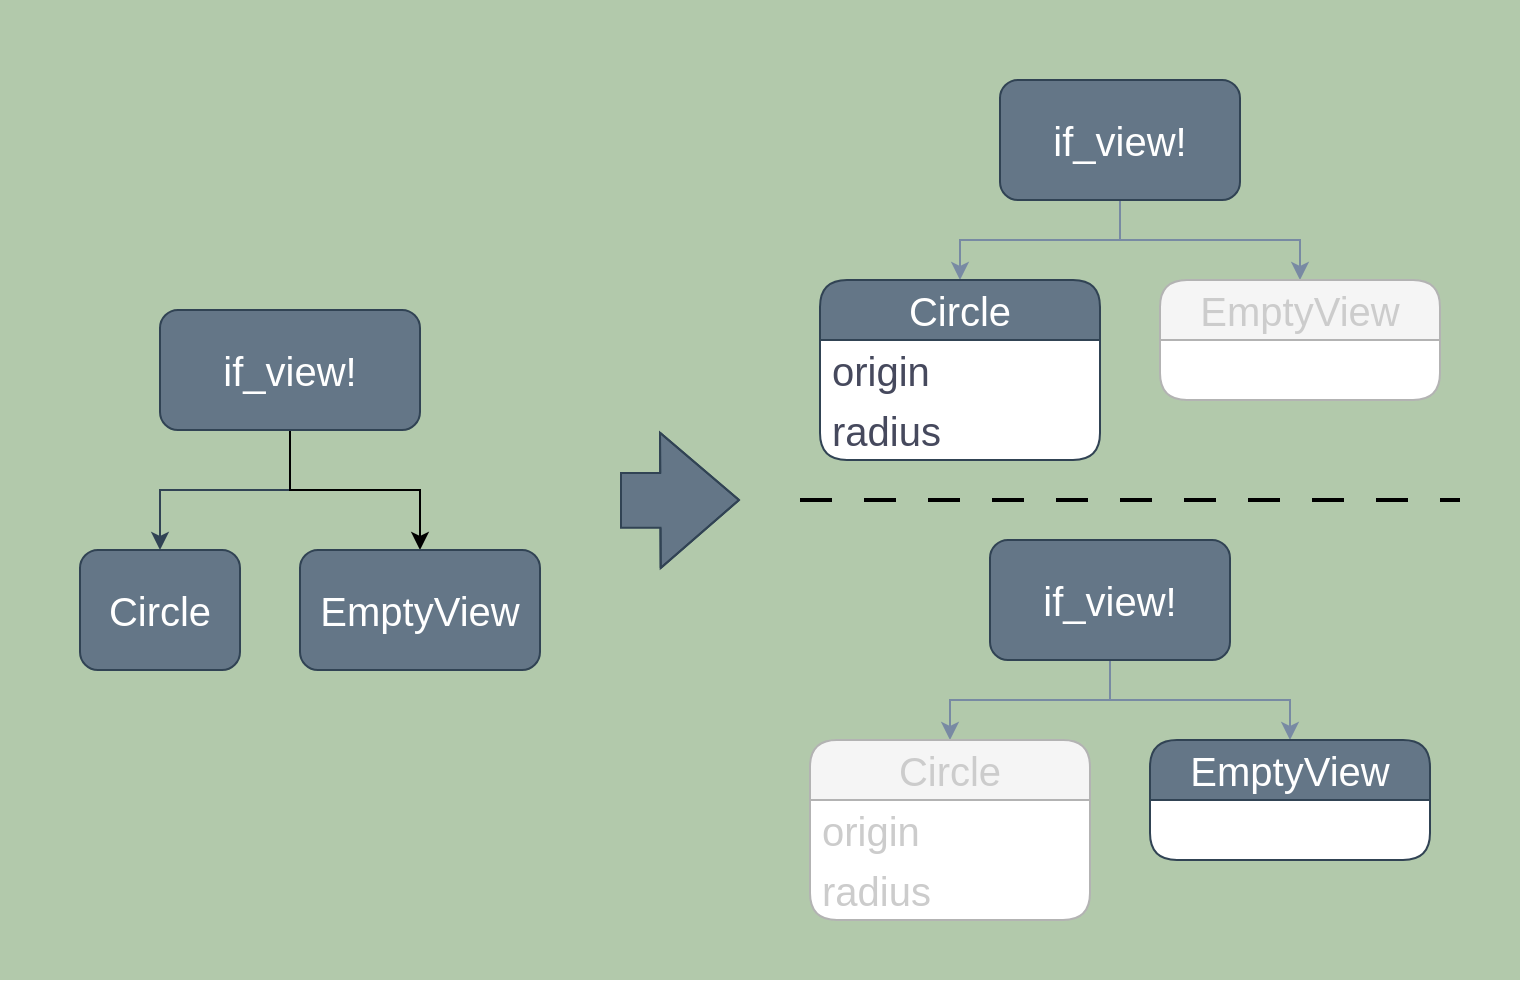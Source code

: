 <mxfile version="26.1.1">
  <diagram name="Page-1" id="kCV4FMNAXj6-lOsabvb9">
    <mxGraphModel dx="852" dy="727" grid="1" gridSize="10" guides="1" tooltips="1" connect="1" arrows="1" fold="1" page="1" pageScale="1" pageWidth="850" pageHeight="1100" math="0" shadow="0" adaptiveColors="simple">
      <root>
        <mxCell id="0" />
        <mxCell id="1" parent="0" />
        <mxCell id="o_lin4aIEjJmerfPU7aZ-24" value="" style="rounded=0;whiteSpace=wrap;html=1;glass=0;strokeColor=none;align=center;verticalAlign=middle;fontFamily=Helvetica;fontSize=20;fontColor=#46495D;fontStyle=0;labelBorderColor=none;fillColor=#B2C9AB;labelBackgroundColor=none;" parent="1" vertex="1">
          <mxGeometry x="10" y="330" width="760" height="490" as="geometry" />
        </mxCell>
        <mxCell id="o_lin4aIEjJmerfPU7aZ-1" style="edgeStyle=orthogonalEdgeStyle;rounded=0;orthogonalLoop=1;jettySize=auto;html=1;exitX=0.5;exitY=1;exitDx=0;exitDy=0;entryX=0.5;entryY=0;entryDx=0;entryDy=0;fontFamily=Helvetica;fontSize=20;fontColor=default;fontStyle=0;labelBorderColor=none;strokeColor=#788AA3;labelBackgroundColor=none;fillColor=#647687;" parent="1" source="o_lin4aIEjJmerfPU7aZ-3" target="o_lin4aIEjJmerfPU7aZ-4" edge="1">
          <mxGeometry relative="1" as="geometry">
            <mxPoint x="470" y="470" as="targetPoint" />
          </mxGeometry>
        </mxCell>
        <mxCell id="o_lin4aIEjJmerfPU7aZ-2" style="edgeStyle=orthogonalEdgeStyle;rounded=0;orthogonalLoop=1;jettySize=auto;html=1;exitX=0.5;exitY=1;exitDx=0;exitDy=0;fontFamily=Helvetica;fontSize=20;fontColor=default;fontStyle=0;labelBorderColor=none;strokeColor=#788AA3;labelBackgroundColor=none;fillColor=#647687;" parent="1" source="o_lin4aIEjJmerfPU7aZ-3" target="o_lin4aIEjJmerfPU7aZ-17" edge="1">
          <mxGeometry relative="1" as="geometry" />
        </mxCell>
        <mxCell id="o_lin4aIEjJmerfPU7aZ-3" value="if_view!" style="rounded=1;whiteSpace=wrap;html=1;glass=0;strokeColor=#314354;align=center;verticalAlign=middle;fontFamily=Helvetica;fontSize=20;fontStyle=0;labelBorderColor=none;fillColor=#647687;fontColor=#ffffff;labelBackgroundColor=none;" parent="1" vertex="1">
          <mxGeometry x="510" y="370" width="120" height="60" as="geometry" />
        </mxCell>
        <mxCell id="o_lin4aIEjJmerfPU7aZ-4" value="Circle" style="swimlane;fontStyle=0;childLayout=stackLayout;horizontal=1;startSize=30;horizontalStack=0;resizeParent=1;resizeParentMax=0;resizeLast=0;collapsible=1;marginBottom=0;whiteSpace=wrap;html=1;rounded=1;glass=0;strokeColor=#314354;align=center;verticalAlign=middle;fontFamily=Helvetica;fontSize=20;fontColor=#ffffff;labelBorderColor=none;fillColor=#647687;swimlaneFillColor=#FFFFFF;labelBackgroundColor=none;" parent="1" vertex="1">
          <mxGeometry x="420" y="470" width="140" height="90" as="geometry" />
        </mxCell>
        <mxCell id="o_lin4aIEjJmerfPU7aZ-5" value="origin" style="text;strokeColor=none;fillColor=none;align=left;verticalAlign=middle;spacingLeft=4;spacingRight=4;overflow=hidden;points=[[0,0.5],[1,0.5]];portConstraint=eastwest;rotatable=0;whiteSpace=wrap;html=1;fontFamily=Helvetica;fontSize=20;fontColor=#46495D;fontStyle=0;labelBorderColor=none;labelBackgroundColor=none;" parent="o_lin4aIEjJmerfPU7aZ-4" vertex="1">
          <mxGeometry y="30" width="140" height="30" as="geometry" />
        </mxCell>
        <mxCell id="o_lin4aIEjJmerfPU7aZ-6" value="radius" style="text;strokeColor=none;fillColor=none;align=left;verticalAlign=middle;spacingLeft=4;spacingRight=4;overflow=hidden;points=[[0,0.5],[1,0.5]];portConstraint=eastwest;rotatable=0;whiteSpace=wrap;html=1;fontFamily=Helvetica;fontSize=20;fontColor=#46495D;fontStyle=0;labelBorderColor=none;labelBackgroundColor=none;" parent="o_lin4aIEjJmerfPU7aZ-4" vertex="1">
          <mxGeometry y="60" width="140" height="30" as="geometry" />
        </mxCell>
        <mxCell id="QQNYnJXrrWhXzp8zIt1v-16" style="edgeStyle=orthogonalEdgeStyle;rounded=0;orthogonalLoop=1;jettySize=auto;html=1;exitX=0.5;exitY=1;exitDx=0;exitDy=0;fontFamily=Helvetica;fontSize=20;fontColor=default;fontStyle=0;labelBorderColor=none;strokeColor=#314354;labelBackgroundColor=none;fillColor=#647687;" parent="1" source="QQNYnJXrrWhXzp8zIt1v-6" target="QQNYnJXrrWhXzp8zIt1v-19" edge="1">
          <mxGeometry relative="1" as="geometry" />
        </mxCell>
        <mxCell id="dxBHRb3iMDb-qYMzToc2-3" style="edgeStyle=orthogonalEdgeStyle;rounded=0;orthogonalLoop=1;jettySize=auto;html=1;exitX=0.5;exitY=1;exitDx=0;exitDy=0;entryX=0.5;entryY=0;entryDx=0;entryDy=0;" edge="1" parent="1" source="QQNYnJXrrWhXzp8zIt1v-6" target="QQNYnJXrrWhXzp8zIt1v-7">
          <mxGeometry relative="1" as="geometry" />
        </mxCell>
        <mxCell id="QQNYnJXrrWhXzp8zIt1v-6" value="if_view!" style="rounded=1;whiteSpace=wrap;html=1;fillColor=#647687;strokeColor=#314354;fontStyle=0;fontSize=20;labelBorderColor=none;glass=0;labelBackgroundColor=none;fontColor=#ffffff;" parent="1" vertex="1">
          <mxGeometry x="90" y="485" width="130" height="60" as="geometry" />
        </mxCell>
        <mxCell id="QQNYnJXrrWhXzp8zIt1v-7" value="EmptyView" style="rounded=1;whiteSpace=wrap;html=1;glass=0;strokeColor=#314354;align=center;verticalAlign=middle;fontFamily=Helvetica;fontSize=20;fontColor=#ffffff;fontStyle=0;labelBorderColor=none;fillColor=#647687;labelBackgroundColor=none;" parent="1" vertex="1">
          <mxGeometry x="160" y="605" width="120" height="60" as="geometry" />
        </mxCell>
        <mxCell id="o_lin4aIEjJmerfPU7aZ-17" value="EmptyView" style="swimlane;fontStyle=0;childLayout=stackLayout;horizontal=1;startSize=30;horizontalStack=0;resizeParent=1;resizeParentMax=0;resizeLast=0;collapsible=1;marginBottom=0;whiteSpace=wrap;html=1;rounded=1;glass=0;strokeColor=#B3B3B3;align=center;verticalAlign=middle;fontFamily=Helvetica;fontSize=20;labelBorderColor=none;fillColor=#f5f5f5;swimlaneFillColor=#FFFFFF;fontColor=#CCCCCC;labelBackgroundColor=none;" parent="1" vertex="1">
          <mxGeometry x="590" y="470" width="140" height="60" as="geometry" />
        </mxCell>
        <mxCell id="QQNYnJXrrWhXzp8zIt1v-19" value="Circle" style="rounded=1;whiteSpace=wrap;html=1;glass=0;strokeColor=#314354;align=center;verticalAlign=middle;fontFamily=Helvetica;fontSize=20;fontColor=#ffffff;fontStyle=0;labelBorderColor=none;fillColor=#647687;labelBackgroundColor=none;" parent="1" vertex="1">
          <mxGeometry x="50" y="605" width="80" height="60" as="geometry" />
        </mxCell>
        <mxCell id="o_lin4aIEjJmerfPU7aZ-27" value="" style="shape=flexArrow;endArrow=classic;html=1;rounded=0;fontFamily=Helvetica;fontSize=20;fontColor=default;fontStyle=0;labelBorderColor=none;endWidth=39.333;endSize=12.777;width=27.333;labelBackgroundColor=none;fillColor=#647687;strokeColor=#314354;entryX=0.54;entryY=0.58;entryDx=0;entryDy=0;entryPerimeter=0;" parent="1" edge="1">
          <mxGeometry width="50" height="50" relative="1" as="geometry">
            <mxPoint x="320" y="580.2" as="sourcePoint" />
            <mxPoint x="380" y="580.0" as="targetPoint" />
            <Array as="points">
              <mxPoint x="340" y="580.2" />
            </Array>
          </mxGeometry>
        </mxCell>
        <mxCell id="dxBHRb3iMDb-qYMzToc2-4" style="edgeStyle=orthogonalEdgeStyle;rounded=0;orthogonalLoop=1;jettySize=auto;html=1;exitX=0.5;exitY=1;exitDx=0;exitDy=0;entryX=0.5;entryY=0;entryDx=0;entryDy=0;fontFamily=Helvetica;fontSize=20;fontColor=default;fontStyle=0;labelBorderColor=none;strokeColor=#788AA3;labelBackgroundColor=none;fillColor=#647687;" edge="1" source="dxBHRb3iMDb-qYMzToc2-6" target="dxBHRb3iMDb-qYMzToc2-7" parent="1">
          <mxGeometry relative="1" as="geometry">
            <mxPoint x="465" y="670" as="targetPoint" />
          </mxGeometry>
        </mxCell>
        <mxCell id="dxBHRb3iMDb-qYMzToc2-5" style="edgeStyle=orthogonalEdgeStyle;rounded=0;orthogonalLoop=1;jettySize=auto;html=1;exitX=0.5;exitY=1;exitDx=0;exitDy=0;fontFamily=Helvetica;fontSize=20;fontColor=default;fontStyle=0;labelBorderColor=none;strokeColor=#788AA3;labelBackgroundColor=none;fillColor=#647687;" edge="1" source="dxBHRb3iMDb-qYMzToc2-6" target="dxBHRb3iMDb-qYMzToc2-10" parent="1">
          <mxGeometry relative="1" as="geometry" />
        </mxCell>
        <mxCell id="dxBHRb3iMDb-qYMzToc2-6" value="if_view!" style="rounded=1;whiteSpace=wrap;html=1;glass=0;strokeColor=#314354;align=center;verticalAlign=middle;fontFamily=Helvetica;fontSize=20;fontStyle=0;labelBorderColor=none;fillColor=#647687;fontColor=#ffffff;labelBackgroundColor=none;" vertex="1" parent="1">
          <mxGeometry x="505" y="600" width="120" height="60" as="geometry" />
        </mxCell>
        <mxCell id="dxBHRb3iMDb-qYMzToc2-7" value="Circle" style="swimlane;fontStyle=0;childLayout=stackLayout;horizontal=1;startSize=30;horizontalStack=0;resizeParent=1;resizeParentMax=0;resizeLast=0;collapsible=1;marginBottom=0;whiteSpace=wrap;html=1;rounded=1;glass=0;strokeColor=#B3B3B3;align=center;verticalAlign=middle;fontFamily=Helvetica;fontSize=20;fontColor=#CCCCCC;labelBorderColor=none;fillColor=#f5f5f5;swimlaneFillColor=#FFFFFF;labelBackgroundColor=none;" vertex="1" parent="1">
          <mxGeometry x="415" y="700" width="140" height="90" as="geometry" />
        </mxCell>
        <mxCell id="dxBHRb3iMDb-qYMzToc2-8" value="origin" style="text;strokeColor=none;fillColor=none;align=left;verticalAlign=middle;spacingLeft=4;spacingRight=4;overflow=hidden;points=[[0,0.5],[1,0.5]];portConstraint=eastwest;rotatable=0;whiteSpace=wrap;html=1;fontFamily=Helvetica;fontSize=20;fontColor=#CCCCCC;fontStyle=0;labelBorderColor=none;labelBackgroundColor=none;" vertex="1" parent="dxBHRb3iMDb-qYMzToc2-7">
          <mxGeometry y="30" width="140" height="30" as="geometry" />
        </mxCell>
        <mxCell id="dxBHRb3iMDb-qYMzToc2-9" value="radius" style="text;strokeColor=none;fillColor=none;align=left;verticalAlign=middle;spacingLeft=4;spacingRight=4;overflow=hidden;points=[[0,0.5],[1,0.5]];portConstraint=eastwest;rotatable=0;whiteSpace=wrap;html=1;fontFamily=Helvetica;fontSize=20;fontColor=#CCCCCC;fontStyle=0;labelBorderColor=none;labelBackgroundColor=none;" vertex="1" parent="dxBHRb3iMDb-qYMzToc2-7">
          <mxGeometry y="60" width="140" height="30" as="geometry" />
        </mxCell>
        <mxCell id="dxBHRb3iMDb-qYMzToc2-10" value="EmptyView" style="swimlane;fontStyle=0;childLayout=stackLayout;horizontal=1;startSize=30;horizontalStack=0;resizeParent=1;resizeParentMax=0;resizeLast=0;collapsible=1;marginBottom=0;whiteSpace=wrap;html=1;rounded=1;glass=0;strokeColor=#314354;align=center;verticalAlign=middle;fontFamily=Helvetica;fontSize=20;labelBorderColor=none;fillColor=#647687;swimlaneFillColor=#FFFFFF;fontColor=#ffffff;labelBackgroundColor=none;" vertex="1" parent="1">
          <mxGeometry x="585" y="700" width="140" height="60" as="geometry" />
        </mxCell>
        <mxCell id="dxBHRb3iMDb-qYMzToc2-11" value="" style="endArrow=none;dashed=1;html=1;dashPattern=8 8;strokeWidth=2;rounded=0;" edge="1" parent="1">
          <mxGeometry width="50" height="50" relative="1" as="geometry">
            <mxPoint x="410" y="580" as="sourcePoint" />
            <mxPoint x="740" y="580" as="targetPoint" />
          </mxGeometry>
        </mxCell>
      </root>
    </mxGraphModel>
  </diagram>
</mxfile>
